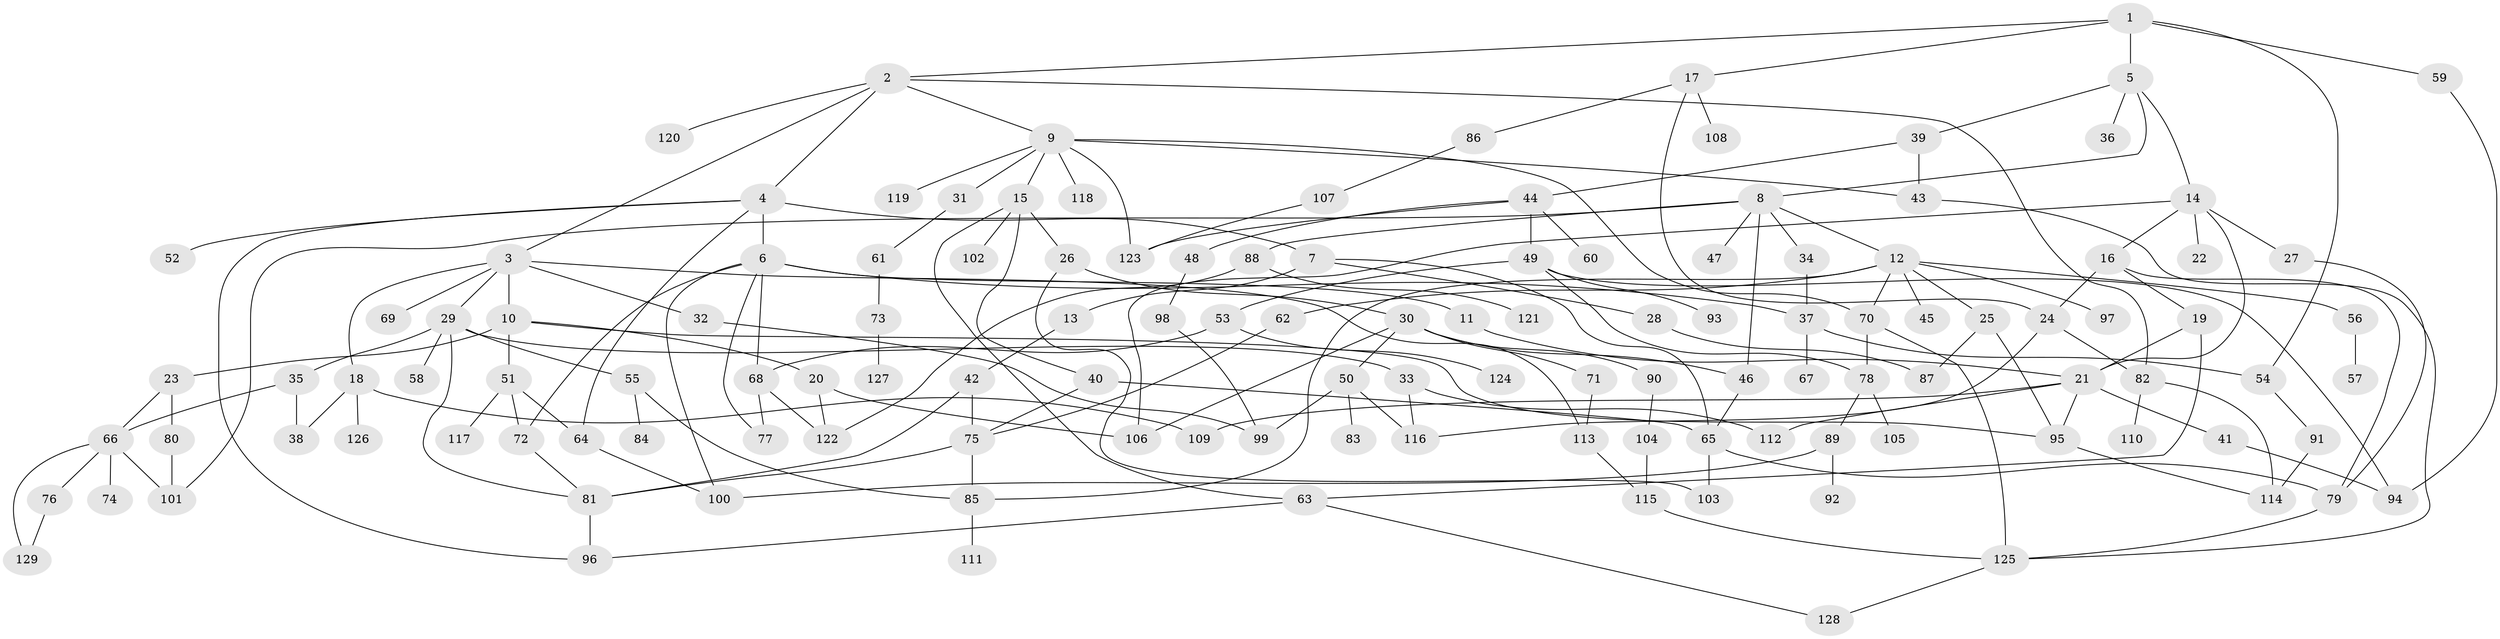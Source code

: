 // coarse degree distribution, {9: 0.05194805194805195, 10: 0.012987012987012988, 4: 0.14285714285714285, 7: 0.09090909090909091, 2: 0.2077922077922078, 13: 0.012987012987012988, 3: 0.12987012987012986, 1: 0.2857142857142857, 6: 0.025974025974025976, 5: 0.025974025974025976, 8: 0.012987012987012988}
// Generated by graph-tools (version 1.1) at 2025/16/03/04/25 18:16:48]
// undirected, 129 vertices, 189 edges
graph export_dot {
graph [start="1"]
  node [color=gray90,style=filled];
  1;
  2;
  3;
  4;
  5;
  6;
  7;
  8;
  9;
  10;
  11;
  12;
  13;
  14;
  15;
  16;
  17;
  18;
  19;
  20;
  21;
  22;
  23;
  24;
  25;
  26;
  27;
  28;
  29;
  30;
  31;
  32;
  33;
  34;
  35;
  36;
  37;
  38;
  39;
  40;
  41;
  42;
  43;
  44;
  45;
  46;
  47;
  48;
  49;
  50;
  51;
  52;
  53;
  54;
  55;
  56;
  57;
  58;
  59;
  60;
  61;
  62;
  63;
  64;
  65;
  66;
  67;
  68;
  69;
  70;
  71;
  72;
  73;
  74;
  75;
  76;
  77;
  78;
  79;
  80;
  81;
  82;
  83;
  84;
  85;
  86;
  87;
  88;
  89;
  90;
  91;
  92;
  93;
  94;
  95;
  96;
  97;
  98;
  99;
  100;
  101;
  102;
  103;
  104;
  105;
  106;
  107;
  108;
  109;
  110;
  111;
  112;
  113;
  114;
  115;
  116;
  117;
  118;
  119;
  120;
  121;
  122;
  123;
  124;
  125;
  126;
  127;
  128;
  129;
  1 -- 2;
  1 -- 5;
  1 -- 17;
  1 -- 54;
  1 -- 59;
  2 -- 3;
  2 -- 4;
  2 -- 9;
  2 -- 120;
  2 -- 82;
  3 -- 10;
  3 -- 18;
  3 -- 29;
  3 -- 32;
  3 -- 69;
  3 -- 113;
  4 -- 6;
  4 -- 7;
  4 -- 52;
  4 -- 64;
  4 -- 96;
  5 -- 8;
  5 -- 14;
  5 -- 36;
  5 -- 39;
  6 -- 11;
  6 -- 37;
  6 -- 68;
  6 -- 77;
  6 -- 100;
  6 -- 72;
  7 -- 13;
  7 -- 28;
  7 -- 65;
  8 -- 12;
  8 -- 34;
  8 -- 46;
  8 -- 47;
  8 -- 88;
  8 -- 101;
  9 -- 15;
  9 -- 31;
  9 -- 70;
  9 -- 118;
  9 -- 119;
  9 -- 123;
  9 -- 43;
  10 -- 20;
  10 -- 23;
  10 -- 51;
  10 -- 95;
  11 -- 21;
  12 -- 25;
  12 -- 45;
  12 -- 56;
  12 -- 62;
  12 -- 85;
  12 -- 97;
  12 -- 70;
  13 -- 42;
  14 -- 16;
  14 -- 22;
  14 -- 27;
  14 -- 21;
  14 -- 106;
  15 -- 26;
  15 -- 40;
  15 -- 102;
  15 -- 63;
  16 -- 19;
  16 -- 24;
  16 -- 79;
  17 -- 86;
  17 -- 108;
  17 -- 24;
  18 -- 38;
  18 -- 109;
  18 -- 126;
  19 -- 63;
  19 -- 21;
  20 -- 106;
  20 -- 122;
  21 -- 41;
  21 -- 109;
  21 -- 112;
  21 -- 95;
  23 -- 66;
  23 -- 80;
  24 -- 82;
  24 -- 116;
  25 -- 95;
  25 -- 87;
  26 -- 30;
  26 -- 103;
  27 -- 79;
  28 -- 87;
  29 -- 33;
  29 -- 35;
  29 -- 55;
  29 -- 58;
  29 -- 81;
  30 -- 50;
  30 -- 71;
  30 -- 90;
  30 -- 46;
  30 -- 106;
  31 -- 61;
  32 -- 99;
  33 -- 112;
  33 -- 116;
  34 -- 37;
  35 -- 66;
  35 -- 38;
  37 -- 67;
  37 -- 54;
  39 -- 43;
  39 -- 44;
  40 -- 75;
  40 -- 65;
  41 -- 94;
  42 -- 75;
  42 -- 81;
  43 -- 125;
  44 -- 48;
  44 -- 49;
  44 -- 60;
  44 -- 123;
  46 -- 65;
  48 -- 98;
  49 -- 53;
  49 -- 93;
  49 -- 94;
  49 -- 78;
  50 -- 83;
  50 -- 99;
  50 -- 116;
  51 -- 72;
  51 -- 117;
  51 -- 64;
  53 -- 124;
  53 -- 68;
  54 -- 91;
  55 -- 84;
  55 -- 85;
  56 -- 57;
  59 -- 94;
  61 -- 73;
  62 -- 75;
  63 -- 96;
  63 -- 128;
  64 -- 100;
  65 -- 79;
  65 -- 103;
  66 -- 74;
  66 -- 76;
  66 -- 129;
  66 -- 101;
  68 -- 77;
  68 -- 122;
  70 -- 78;
  70 -- 125;
  71 -- 113;
  72 -- 81;
  73 -- 127;
  75 -- 81;
  75 -- 85;
  76 -- 129;
  78 -- 89;
  78 -- 105;
  79 -- 125;
  80 -- 101;
  81 -- 96;
  82 -- 110;
  82 -- 114;
  85 -- 111;
  86 -- 107;
  88 -- 121;
  88 -- 122;
  89 -- 92;
  89 -- 100;
  90 -- 104;
  91 -- 114;
  95 -- 114;
  98 -- 99;
  104 -- 115;
  107 -- 123;
  113 -- 115;
  115 -- 125;
  125 -- 128;
}
